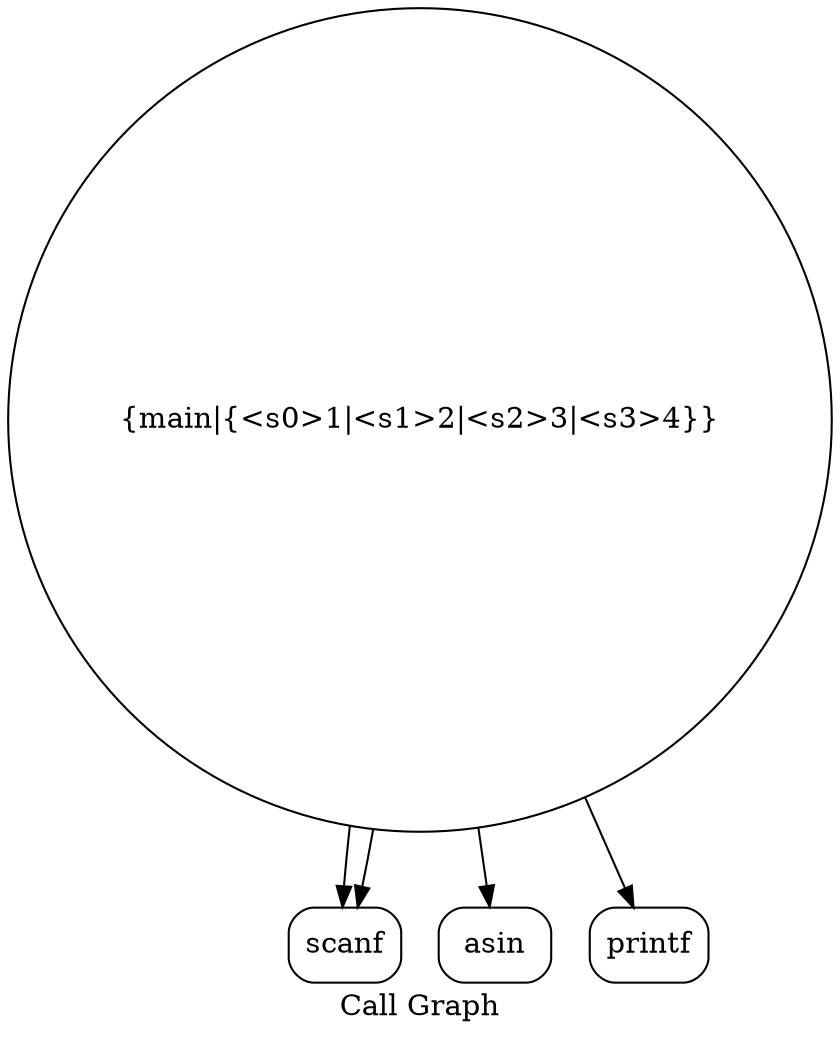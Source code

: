 digraph "Call Graph" {
	label="Call Graph";

	Node0x5573974ad0c0 [shape=record,shape=circle,label="{main|{<s0>1|<s1>2|<s2>3|<s3>4}}"];
	Node0x5573974ad0c0:s0 -> Node0x5573974ad550[color=black];
	Node0x5573974ad0c0:s1 -> Node0x5573974ad550[color=black];
	Node0x5573974ad0c0:s2 -> Node0x5573974ad5d0[color=black];
	Node0x5573974ad0c0:s3 -> Node0x5573974ad650[color=black];
	Node0x5573974ad5d0 [shape=record,shape=Mrecord,label="{asin}"];
	Node0x5573974ad550 [shape=record,shape=Mrecord,label="{scanf}"];
	Node0x5573974ad650 [shape=record,shape=Mrecord,label="{printf}"];
}
